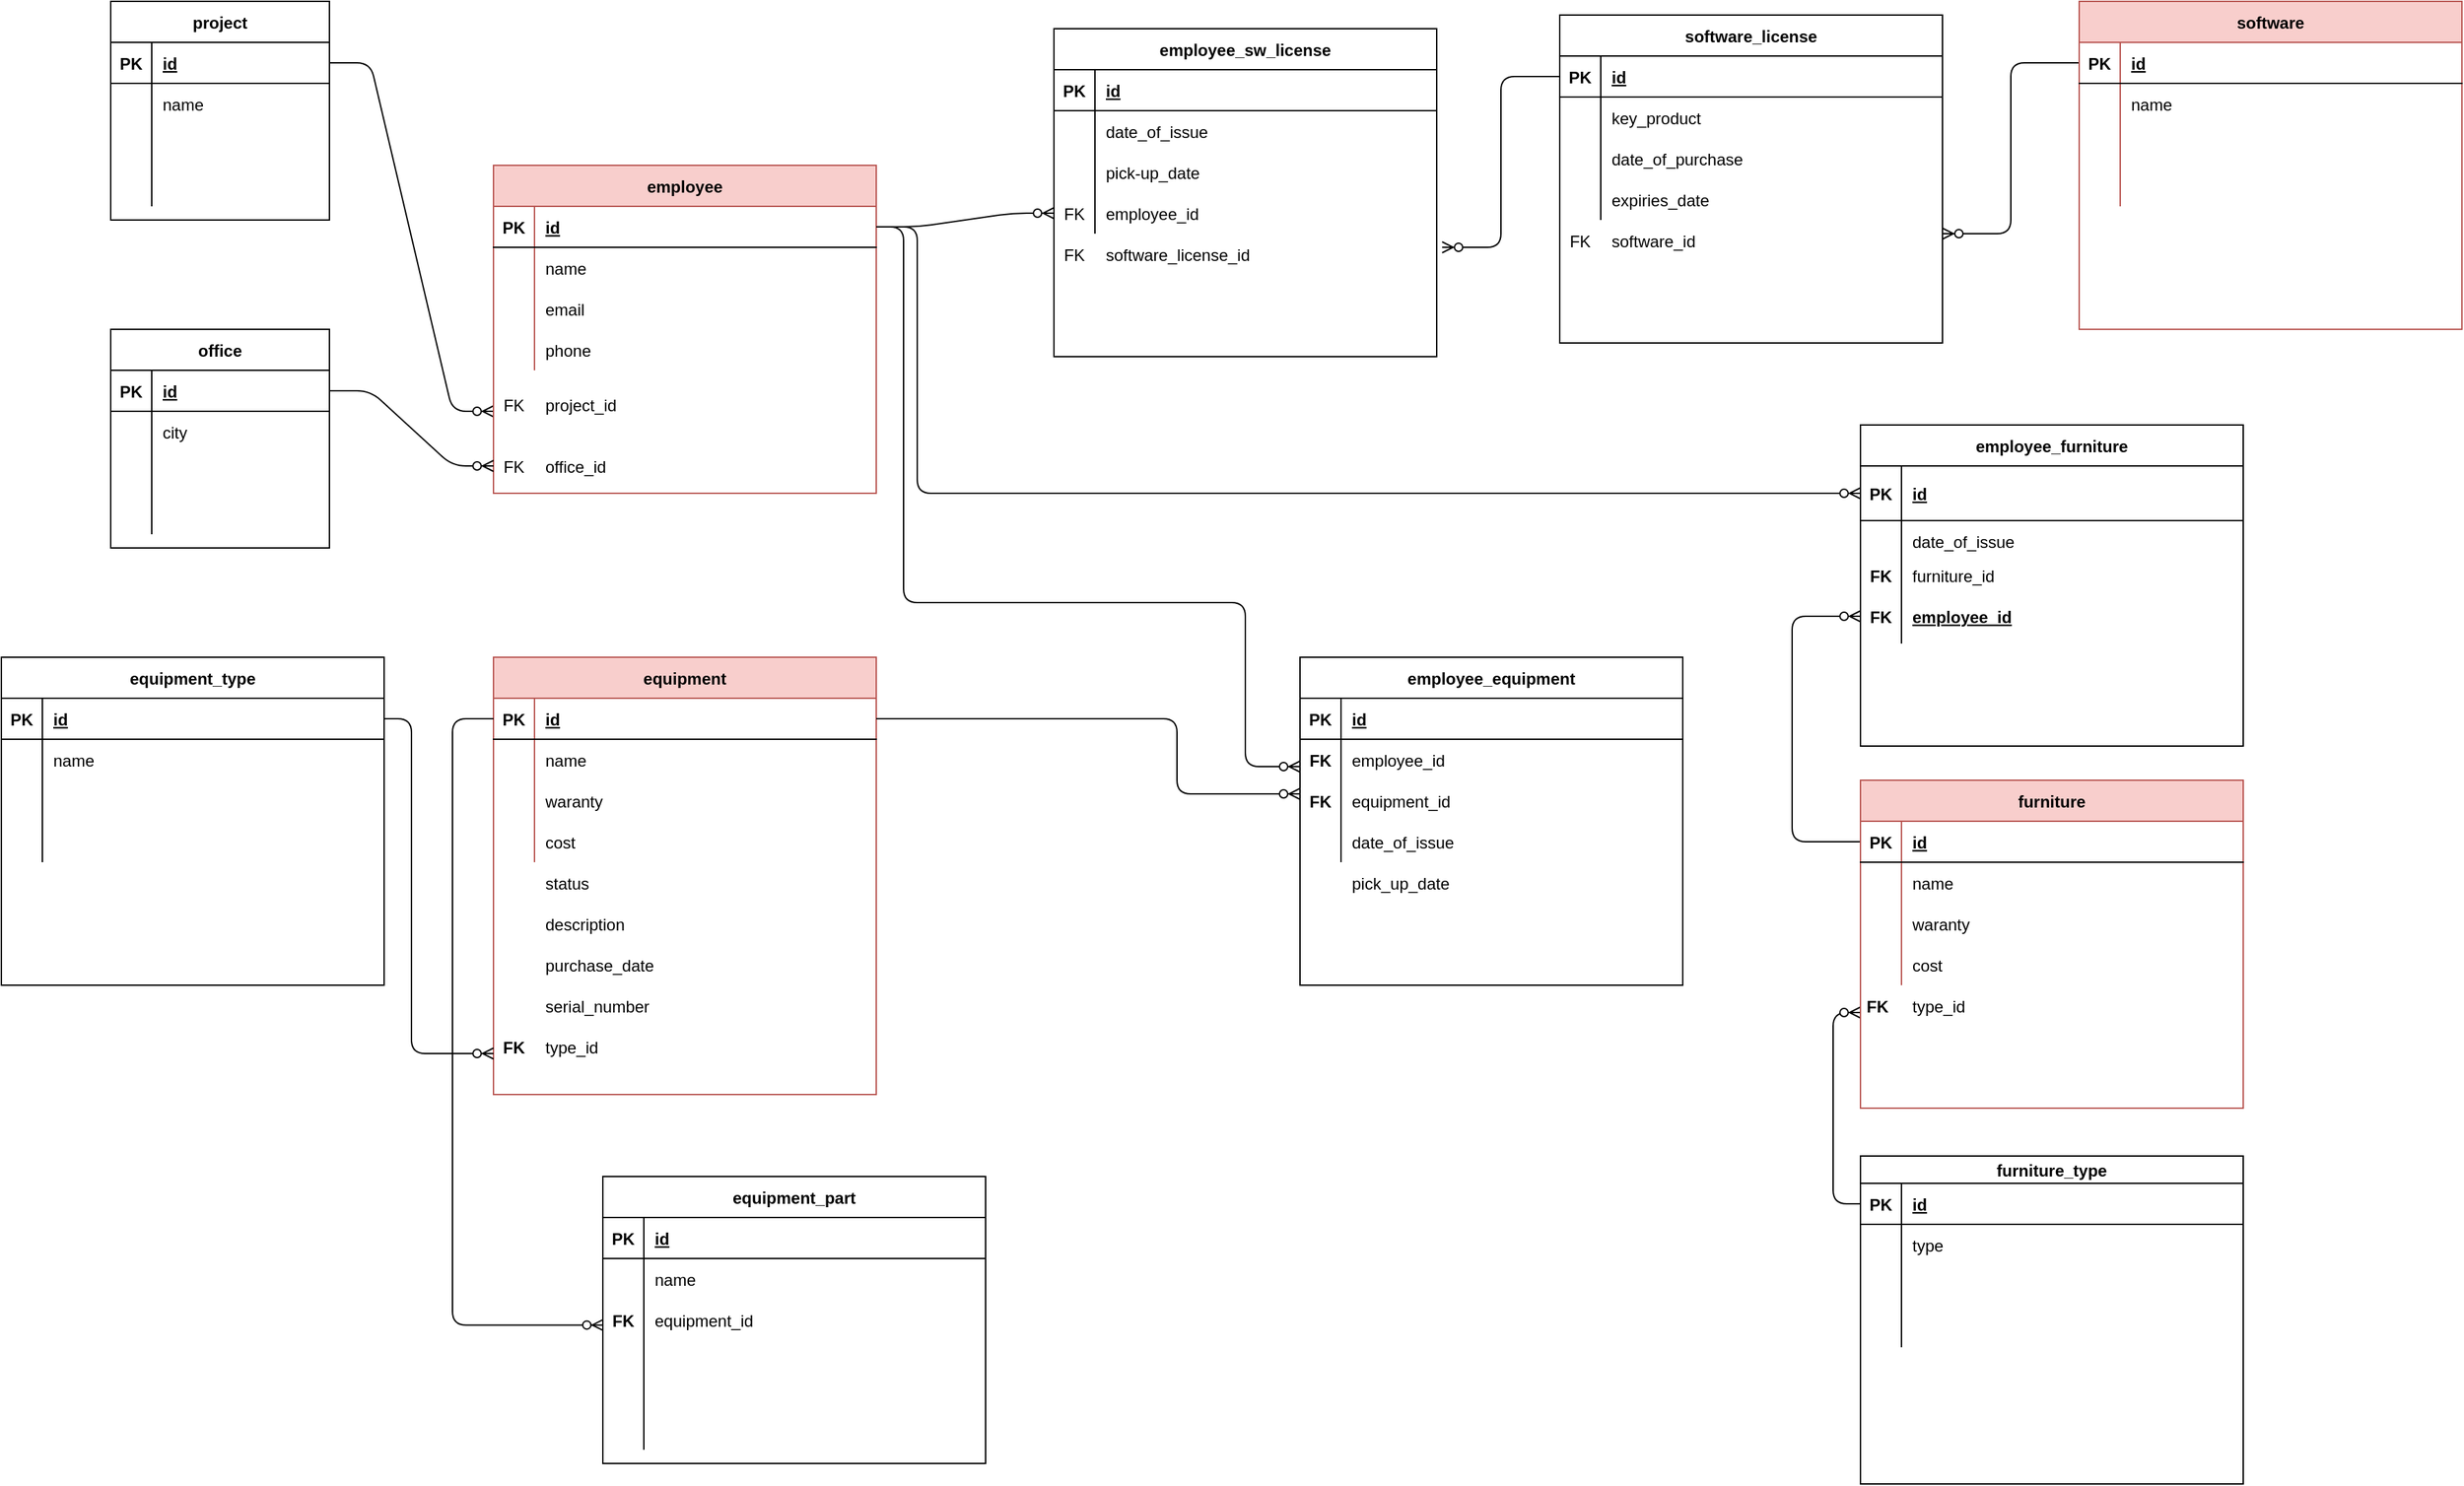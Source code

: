 <mxfile version="13.8.1" type="google"><diagram id="R2lEEEUBdFMjLlhIrx00" name="Page-1"><mxGraphModel dx="2691" dy="1754" grid="1" gridSize="10" guides="1" tooltips="1" connect="1" arrows="1" fold="1" page="1" pageScale="1" pageWidth="850" pageHeight="1100" math="0" shadow="0" extFonts="Permanent Marker^https://fonts.googleapis.com/css?family=Permanent+Marker"><root><mxCell id="0"/><mxCell id="1" parent="0"/><mxCell id="nBJgBewZW0275tHzTlcA-1" value="equipment" style="shape=table;startSize=30;container=1;collapsible=1;childLayout=tableLayout;fixedRows=1;rowLines=0;fontStyle=1;align=center;resizeLast=1;fillColor=#f8cecc;strokeColor=#b85450;" parent="1" vertex="1"><mxGeometry x="640" y="480" width="280" height="320" as="geometry"/></mxCell><mxCell id="nBJgBewZW0275tHzTlcA-2" value="" style="shape=partialRectangle;collapsible=0;dropTarget=0;pointerEvents=0;fillColor=none;top=0;left=0;bottom=1;right=0;points=[[0,0.5],[1,0.5]];portConstraint=eastwest;" parent="nBJgBewZW0275tHzTlcA-1" vertex="1"><mxGeometry y="30" width="280" height="30" as="geometry"/></mxCell><mxCell id="nBJgBewZW0275tHzTlcA-3" value="PK" style="shape=partialRectangle;connectable=0;fillColor=none;top=0;left=0;bottom=0;right=0;fontStyle=1;overflow=hidden;" parent="nBJgBewZW0275tHzTlcA-2" vertex="1"><mxGeometry width="30" height="30" as="geometry"/></mxCell><mxCell id="nBJgBewZW0275tHzTlcA-4" value="id" style="shape=partialRectangle;connectable=0;fillColor=none;top=0;left=0;bottom=0;right=0;align=left;spacingLeft=6;fontStyle=5;overflow=hidden;" parent="nBJgBewZW0275tHzTlcA-2" vertex="1"><mxGeometry x="30" width="250" height="30" as="geometry"/></mxCell><mxCell id="nBJgBewZW0275tHzTlcA-5" value="" style="shape=partialRectangle;collapsible=0;dropTarget=0;pointerEvents=0;fillColor=none;top=0;left=0;bottom=0;right=0;points=[[0,0.5],[1,0.5]];portConstraint=eastwest;" parent="nBJgBewZW0275tHzTlcA-1" vertex="1"><mxGeometry y="60" width="280" height="30" as="geometry"/></mxCell><mxCell id="nBJgBewZW0275tHzTlcA-6" value="" style="shape=partialRectangle;connectable=0;fillColor=none;top=0;left=0;bottom=0;right=0;editable=1;overflow=hidden;" parent="nBJgBewZW0275tHzTlcA-5" vertex="1"><mxGeometry width="30" height="30" as="geometry"/></mxCell><mxCell id="nBJgBewZW0275tHzTlcA-7" value="name" style="shape=partialRectangle;connectable=0;fillColor=none;top=0;left=0;bottom=0;right=0;align=left;spacingLeft=6;overflow=hidden;" parent="nBJgBewZW0275tHzTlcA-5" vertex="1"><mxGeometry x="30" width="250" height="30" as="geometry"/></mxCell><mxCell id="nBJgBewZW0275tHzTlcA-8" value="" style="shape=partialRectangle;collapsible=0;dropTarget=0;pointerEvents=0;fillColor=none;top=0;left=0;bottom=0;right=0;points=[[0,0.5],[1,0.5]];portConstraint=eastwest;" parent="nBJgBewZW0275tHzTlcA-1" vertex="1"><mxGeometry y="90" width="280" height="30" as="geometry"/></mxCell><mxCell id="nBJgBewZW0275tHzTlcA-9" value="" style="shape=partialRectangle;connectable=0;fillColor=none;top=0;left=0;bottom=0;right=0;editable=1;overflow=hidden;" parent="nBJgBewZW0275tHzTlcA-8" vertex="1"><mxGeometry width="30" height="30" as="geometry"/></mxCell><mxCell id="nBJgBewZW0275tHzTlcA-10" value="waranty" style="shape=partialRectangle;connectable=0;fillColor=none;top=0;left=0;bottom=0;right=0;align=left;spacingLeft=6;overflow=hidden;" parent="nBJgBewZW0275tHzTlcA-8" vertex="1"><mxGeometry x="30" width="250" height="30" as="geometry"/></mxCell><mxCell id="nBJgBewZW0275tHzTlcA-11" value="" style="shape=partialRectangle;collapsible=0;dropTarget=0;pointerEvents=0;fillColor=none;top=0;left=0;bottom=0;right=0;points=[[0,0.5],[1,0.5]];portConstraint=eastwest;" parent="nBJgBewZW0275tHzTlcA-1" vertex="1"><mxGeometry y="120" width="280" height="30" as="geometry"/></mxCell><mxCell id="nBJgBewZW0275tHzTlcA-12" value="" style="shape=partialRectangle;connectable=0;fillColor=none;top=0;left=0;bottom=0;right=0;editable=1;overflow=hidden;" parent="nBJgBewZW0275tHzTlcA-11" vertex="1"><mxGeometry width="30" height="30" as="geometry"/></mxCell><mxCell id="nBJgBewZW0275tHzTlcA-13" value="cost" style="shape=partialRectangle;connectable=0;fillColor=none;top=0;left=0;bottom=0;right=0;align=left;spacingLeft=6;overflow=hidden;" parent="nBJgBewZW0275tHzTlcA-11" vertex="1"><mxGeometry x="30" width="250" height="30" as="geometry"/></mxCell><mxCell id="nBJgBewZW0275tHzTlcA-14" value="equipment_type" style="shape=table;startSize=30;container=1;collapsible=1;childLayout=tableLayout;fixedRows=1;rowLines=0;fontStyle=1;align=center;resizeLast=1;" parent="1" vertex="1"><mxGeometry x="280" y="480" width="280" height="240" as="geometry"/></mxCell><mxCell id="nBJgBewZW0275tHzTlcA-15" value="" style="shape=partialRectangle;collapsible=0;dropTarget=0;pointerEvents=0;fillColor=none;top=0;left=0;bottom=1;right=0;points=[[0,0.5],[1,0.5]];portConstraint=eastwest;" parent="nBJgBewZW0275tHzTlcA-14" vertex="1"><mxGeometry y="30" width="280" height="30" as="geometry"/></mxCell><mxCell id="nBJgBewZW0275tHzTlcA-16" value="PK" style="shape=partialRectangle;connectable=0;fillColor=none;top=0;left=0;bottom=0;right=0;fontStyle=1;overflow=hidden;" parent="nBJgBewZW0275tHzTlcA-15" vertex="1"><mxGeometry width="30" height="30" as="geometry"/></mxCell><mxCell id="nBJgBewZW0275tHzTlcA-17" value="id" style="shape=partialRectangle;connectable=0;fillColor=none;top=0;left=0;bottom=0;right=0;align=left;spacingLeft=6;fontStyle=5;overflow=hidden;" parent="nBJgBewZW0275tHzTlcA-15" vertex="1"><mxGeometry x="30" width="250" height="30" as="geometry"/></mxCell><mxCell id="nBJgBewZW0275tHzTlcA-18" value="" style="shape=partialRectangle;collapsible=0;dropTarget=0;pointerEvents=0;fillColor=none;top=0;left=0;bottom=0;right=0;points=[[0,0.5],[1,0.5]];portConstraint=eastwest;" parent="nBJgBewZW0275tHzTlcA-14" vertex="1"><mxGeometry y="60" width="280" height="30" as="geometry"/></mxCell><mxCell id="nBJgBewZW0275tHzTlcA-19" value="" style="shape=partialRectangle;connectable=0;fillColor=none;top=0;left=0;bottom=0;right=0;editable=1;overflow=hidden;" parent="nBJgBewZW0275tHzTlcA-18" vertex="1"><mxGeometry width="30" height="30" as="geometry"/></mxCell><mxCell id="nBJgBewZW0275tHzTlcA-20" value="name" style="shape=partialRectangle;connectable=0;fillColor=none;top=0;left=0;bottom=0;right=0;align=left;spacingLeft=6;overflow=hidden;" parent="nBJgBewZW0275tHzTlcA-18" vertex="1"><mxGeometry x="30" width="250" height="30" as="geometry"/></mxCell><mxCell id="nBJgBewZW0275tHzTlcA-21" value="" style="shape=partialRectangle;collapsible=0;dropTarget=0;pointerEvents=0;fillColor=none;top=0;left=0;bottom=0;right=0;points=[[0,0.5],[1,0.5]];portConstraint=eastwest;" parent="nBJgBewZW0275tHzTlcA-14" vertex="1"><mxGeometry y="90" width="280" height="30" as="geometry"/></mxCell><mxCell id="nBJgBewZW0275tHzTlcA-22" value="" style="shape=partialRectangle;connectable=0;fillColor=none;top=0;left=0;bottom=0;right=0;editable=1;overflow=hidden;" parent="nBJgBewZW0275tHzTlcA-21" vertex="1"><mxGeometry width="30" height="30" as="geometry"/></mxCell><mxCell id="nBJgBewZW0275tHzTlcA-23" value="" style="shape=partialRectangle;connectable=0;fillColor=none;top=0;left=0;bottom=0;right=0;align=left;spacingLeft=6;overflow=hidden;" parent="nBJgBewZW0275tHzTlcA-21" vertex="1"><mxGeometry x="30" width="250" height="30" as="geometry"/></mxCell><mxCell id="nBJgBewZW0275tHzTlcA-24" value="" style="shape=partialRectangle;collapsible=0;dropTarget=0;pointerEvents=0;fillColor=none;top=0;left=0;bottom=0;right=0;points=[[0,0.5],[1,0.5]];portConstraint=eastwest;" parent="nBJgBewZW0275tHzTlcA-14" vertex="1"><mxGeometry y="120" width="280" height="30" as="geometry"/></mxCell><mxCell id="nBJgBewZW0275tHzTlcA-25" value="" style="shape=partialRectangle;connectable=0;fillColor=none;top=0;left=0;bottom=0;right=0;editable=1;overflow=hidden;" parent="nBJgBewZW0275tHzTlcA-24" vertex="1"><mxGeometry width="30" height="30" as="geometry"/></mxCell><mxCell id="nBJgBewZW0275tHzTlcA-26" value="" style="shape=partialRectangle;connectable=0;fillColor=none;top=0;left=0;bottom=0;right=0;align=left;spacingLeft=6;overflow=hidden;" parent="nBJgBewZW0275tHzTlcA-24" vertex="1"><mxGeometry x="30" width="250" height="30" as="geometry"/></mxCell><mxCell id="CxFKnRr_oKJXXm8Kpv3k-27" value="software_license" style="shape=table;startSize=30;container=1;collapsible=1;childLayout=tableLayout;fixedRows=1;rowLines=0;fontStyle=1;align=center;resizeLast=1;" parent="1" vertex="1"><mxGeometry x="1420" y="10" width="280" height="240" as="geometry"/></mxCell><mxCell id="CxFKnRr_oKJXXm8Kpv3k-28" value="" style="shape=partialRectangle;collapsible=0;dropTarget=0;pointerEvents=0;fillColor=none;top=0;left=0;bottom=1;right=0;points=[[0,0.5],[1,0.5]];portConstraint=eastwest;" parent="CxFKnRr_oKJXXm8Kpv3k-27" vertex="1"><mxGeometry y="30" width="280" height="30" as="geometry"/></mxCell><mxCell id="CxFKnRr_oKJXXm8Kpv3k-29" value="PK" style="shape=partialRectangle;connectable=0;fillColor=none;top=0;left=0;bottom=0;right=0;fontStyle=1;overflow=hidden;" parent="CxFKnRr_oKJXXm8Kpv3k-28" vertex="1"><mxGeometry width="30" height="30" as="geometry"/></mxCell><mxCell id="CxFKnRr_oKJXXm8Kpv3k-30" value="id" style="shape=partialRectangle;connectable=0;fillColor=none;top=0;left=0;bottom=0;right=0;align=left;spacingLeft=6;fontStyle=5;overflow=hidden;" parent="CxFKnRr_oKJXXm8Kpv3k-28" vertex="1"><mxGeometry x="30" width="250" height="30" as="geometry"/></mxCell><mxCell id="CxFKnRr_oKJXXm8Kpv3k-31" value="" style="shape=partialRectangle;collapsible=0;dropTarget=0;pointerEvents=0;fillColor=none;top=0;left=0;bottom=0;right=0;points=[[0,0.5],[1,0.5]];portConstraint=eastwest;" parent="CxFKnRr_oKJXXm8Kpv3k-27" vertex="1"><mxGeometry y="60" width="280" height="30" as="geometry"/></mxCell><mxCell id="CxFKnRr_oKJXXm8Kpv3k-32" value="" style="shape=partialRectangle;connectable=0;fillColor=none;top=0;left=0;bottom=0;right=0;editable=1;overflow=hidden;" parent="CxFKnRr_oKJXXm8Kpv3k-31" vertex="1"><mxGeometry width="30" height="30" as="geometry"/></mxCell><mxCell id="CxFKnRr_oKJXXm8Kpv3k-33" value="key_product" style="shape=partialRectangle;connectable=0;fillColor=none;top=0;left=0;bottom=0;right=0;align=left;spacingLeft=6;overflow=hidden;" parent="CxFKnRr_oKJXXm8Kpv3k-31" vertex="1"><mxGeometry x="30" width="250" height="30" as="geometry"/></mxCell><mxCell id="CxFKnRr_oKJXXm8Kpv3k-34" value="" style="shape=partialRectangle;collapsible=0;dropTarget=0;pointerEvents=0;fillColor=none;top=0;left=0;bottom=0;right=0;points=[[0,0.5],[1,0.5]];portConstraint=eastwest;" parent="CxFKnRr_oKJXXm8Kpv3k-27" vertex="1"><mxGeometry y="90" width="280" height="30" as="geometry"/></mxCell><mxCell id="CxFKnRr_oKJXXm8Kpv3k-35" value="" style="shape=partialRectangle;connectable=0;fillColor=none;top=0;left=0;bottom=0;right=0;editable=1;overflow=hidden;" parent="CxFKnRr_oKJXXm8Kpv3k-34" vertex="1"><mxGeometry width="30" height="30" as="geometry"/></mxCell><mxCell id="CxFKnRr_oKJXXm8Kpv3k-36" value="date_of_purchase" style="shape=partialRectangle;connectable=0;fillColor=none;top=0;left=0;bottom=0;right=0;align=left;spacingLeft=6;overflow=hidden;" parent="CxFKnRr_oKJXXm8Kpv3k-34" vertex="1"><mxGeometry x="30" width="250" height="30" as="geometry"/></mxCell><mxCell id="CxFKnRr_oKJXXm8Kpv3k-37" value="" style="shape=partialRectangle;collapsible=0;dropTarget=0;pointerEvents=0;fillColor=none;top=0;left=0;bottom=0;right=0;points=[[0,0.5],[1,0.5]];portConstraint=eastwest;" parent="CxFKnRr_oKJXXm8Kpv3k-27" vertex="1"><mxGeometry y="120" width="280" height="30" as="geometry"/></mxCell><mxCell id="CxFKnRr_oKJXXm8Kpv3k-38" value="" style="shape=partialRectangle;connectable=0;fillColor=none;top=0;left=0;bottom=0;right=0;editable=1;overflow=hidden;" parent="CxFKnRr_oKJXXm8Kpv3k-37" vertex="1"><mxGeometry width="30" height="30" as="geometry"/></mxCell><mxCell id="CxFKnRr_oKJXXm8Kpv3k-39" value="expiries_date" style="shape=partialRectangle;connectable=0;fillColor=none;top=0;left=0;bottom=0;right=0;align=left;spacingLeft=6;overflow=hidden;" parent="CxFKnRr_oKJXXm8Kpv3k-37" vertex="1"><mxGeometry x="30" width="250" height="30" as="geometry"/></mxCell><mxCell id="KUre-orxV9MoniB6rugT-1" value="project" style="shape=table;startSize=30;container=1;collapsible=1;childLayout=tableLayout;fixedRows=1;rowLines=0;fontStyle=1;align=center;resizeLast=1;" parent="1" vertex="1"><mxGeometry x="360" width="160" height="160" as="geometry"/></mxCell><mxCell id="KUre-orxV9MoniB6rugT-2" value="" style="shape=partialRectangle;collapsible=0;dropTarget=0;pointerEvents=0;fillColor=none;top=0;left=0;bottom=1;right=0;points=[[0,0.5],[1,0.5]];portConstraint=eastwest;" parent="KUre-orxV9MoniB6rugT-1" vertex="1"><mxGeometry y="30" width="160" height="30" as="geometry"/></mxCell><mxCell id="KUre-orxV9MoniB6rugT-3" value="PK" style="shape=partialRectangle;connectable=0;fillColor=none;top=0;left=0;bottom=0;right=0;fontStyle=1;overflow=hidden;" parent="KUre-orxV9MoniB6rugT-2" vertex="1"><mxGeometry width="30" height="30" as="geometry"/></mxCell><mxCell id="KUre-orxV9MoniB6rugT-4" value="id" style="shape=partialRectangle;connectable=0;fillColor=none;top=0;left=0;bottom=0;right=0;align=left;spacingLeft=6;fontStyle=5;overflow=hidden;" parent="KUre-orxV9MoniB6rugT-2" vertex="1"><mxGeometry x="30" width="130" height="30" as="geometry"/></mxCell><mxCell id="KUre-orxV9MoniB6rugT-8" value="" style="shape=partialRectangle;collapsible=0;dropTarget=0;pointerEvents=0;fillColor=none;top=0;left=0;bottom=0;right=0;points=[[0,0.5],[1,0.5]];portConstraint=eastwest;" parent="KUre-orxV9MoniB6rugT-1" vertex="1"><mxGeometry y="60" width="160" height="30" as="geometry"/></mxCell><mxCell id="KUre-orxV9MoniB6rugT-9" value="" style="shape=partialRectangle;connectable=0;fillColor=none;top=0;left=0;bottom=0;right=0;editable=1;overflow=hidden;" parent="KUre-orxV9MoniB6rugT-8" vertex="1"><mxGeometry width="30" height="30" as="geometry"/></mxCell><mxCell id="KUre-orxV9MoniB6rugT-10" value="name" style="shape=partialRectangle;connectable=0;fillColor=none;top=0;left=0;bottom=0;right=0;align=left;spacingLeft=6;overflow=hidden;" parent="KUre-orxV9MoniB6rugT-8" vertex="1"><mxGeometry x="30" width="130" height="30" as="geometry"/></mxCell><mxCell id="KUre-orxV9MoniB6rugT-11" value="" style="shape=partialRectangle;collapsible=0;dropTarget=0;pointerEvents=0;fillColor=none;top=0;left=0;bottom=0;right=0;points=[[0,0.5],[1,0.5]];portConstraint=eastwest;" parent="KUre-orxV9MoniB6rugT-1" vertex="1"><mxGeometry y="90" width="160" height="30" as="geometry"/></mxCell><mxCell id="KUre-orxV9MoniB6rugT-12" value="" style="shape=partialRectangle;connectable=0;fillColor=none;top=0;left=0;bottom=0;right=0;editable=1;overflow=hidden;" parent="KUre-orxV9MoniB6rugT-11" vertex="1"><mxGeometry width="30" height="30" as="geometry"/></mxCell><mxCell id="KUre-orxV9MoniB6rugT-13" value="" style="shape=partialRectangle;connectable=0;fillColor=none;top=0;left=0;bottom=0;right=0;align=left;spacingLeft=6;overflow=hidden;" parent="KUre-orxV9MoniB6rugT-11" vertex="1"><mxGeometry x="30" width="130" height="30" as="geometry"/></mxCell><mxCell id="KUre-orxV9MoniB6rugT-5" value="" style="shape=partialRectangle;collapsible=0;dropTarget=0;pointerEvents=0;fillColor=none;top=0;left=0;bottom=0;right=0;points=[[0,0.5],[1,0.5]];portConstraint=eastwest;" parent="KUre-orxV9MoniB6rugT-1" vertex="1"><mxGeometry y="120" width="160" height="30" as="geometry"/></mxCell><mxCell id="KUre-orxV9MoniB6rugT-6" value="" style="shape=partialRectangle;connectable=0;fillColor=none;top=0;left=0;bottom=0;right=0;editable=1;overflow=hidden;" parent="KUre-orxV9MoniB6rugT-5" vertex="1"><mxGeometry width="30" height="30" as="geometry"/></mxCell><mxCell id="KUre-orxV9MoniB6rugT-7" value="" style="shape=partialRectangle;connectable=0;fillColor=none;top=0;left=0;bottom=0;right=0;align=left;spacingLeft=6;overflow=hidden;" parent="KUre-orxV9MoniB6rugT-5" vertex="1"><mxGeometry x="30" width="130" height="30" as="geometry"/></mxCell><mxCell id="CxFKnRr_oKJXXm8Kpv3k-14" value="employee_sw_license" style="shape=table;startSize=30;container=1;collapsible=1;childLayout=tableLayout;fixedRows=1;rowLines=0;fontStyle=1;align=center;resizeLast=1;" parent="1" vertex="1"><mxGeometry x="1050" y="20" width="280" height="240" as="geometry"/></mxCell><mxCell id="CxFKnRr_oKJXXm8Kpv3k-15" value="" style="shape=partialRectangle;collapsible=0;dropTarget=0;pointerEvents=0;fillColor=none;top=0;left=0;bottom=1;right=0;points=[[0,0.5],[1,0.5]];portConstraint=eastwest;" parent="CxFKnRr_oKJXXm8Kpv3k-14" vertex="1"><mxGeometry y="30" width="280" height="30" as="geometry"/></mxCell><mxCell id="CxFKnRr_oKJXXm8Kpv3k-16" value="PK" style="shape=partialRectangle;connectable=0;fillColor=none;top=0;left=0;bottom=0;right=0;fontStyle=1;overflow=hidden;" parent="CxFKnRr_oKJXXm8Kpv3k-15" vertex="1"><mxGeometry width="30" height="30" as="geometry"/></mxCell><mxCell id="CxFKnRr_oKJXXm8Kpv3k-17" value="id" style="shape=partialRectangle;connectable=0;fillColor=none;top=0;left=0;bottom=0;right=0;align=left;spacingLeft=6;fontStyle=5;overflow=hidden;" parent="CxFKnRr_oKJXXm8Kpv3k-15" vertex="1"><mxGeometry x="30" width="250" height="30" as="geometry"/></mxCell><mxCell id="CxFKnRr_oKJXXm8Kpv3k-18" value="" style="shape=partialRectangle;collapsible=0;dropTarget=0;pointerEvents=0;fillColor=none;top=0;left=0;bottom=0;right=0;points=[[0,0.5],[1,0.5]];portConstraint=eastwest;" parent="CxFKnRr_oKJXXm8Kpv3k-14" vertex="1"><mxGeometry y="60" width="280" height="30" as="geometry"/></mxCell><mxCell id="CxFKnRr_oKJXXm8Kpv3k-19" value="" style="shape=partialRectangle;connectable=0;fillColor=none;top=0;left=0;bottom=0;right=0;editable=1;overflow=hidden;" parent="CxFKnRr_oKJXXm8Kpv3k-18" vertex="1"><mxGeometry width="30" height="30" as="geometry"/></mxCell><mxCell id="CxFKnRr_oKJXXm8Kpv3k-20" value="date_of_issue" style="shape=partialRectangle;connectable=0;fillColor=none;top=0;left=0;bottom=0;right=0;align=left;spacingLeft=6;overflow=hidden;" parent="CxFKnRr_oKJXXm8Kpv3k-18" vertex="1"><mxGeometry x="30" width="250" height="30" as="geometry"/></mxCell><mxCell id="CxFKnRr_oKJXXm8Kpv3k-21" value="" style="shape=partialRectangle;collapsible=0;dropTarget=0;pointerEvents=0;fillColor=none;top=0;left=0;bottom=0;right=0;points=[[0,0.5],[1,0.5]];portConstraint=eastwest;" parent="CxFKnRr_oKJXXm8Kpv3k-14" vertex="1"><mxGeometry y="90" width="280" height="30" as="geometry"/></mxCell><mxCell id="CxFKnRr_oKJXXm8Kpv3k-22" value="" style="shape=partialRectangle;connectable=0;fillColor=none;top=0;left=0;bottom=0;right=0;editable=1;overflow=hidden;" parent="CxFKnRr_oKJXXm8Kpv3k-21" vertex="1"><mxGeometry width="30" height="30" as="geometry"/></mxCell><mxCell id="CxFKnRr_oKJXXm8Kpv3k-23" value="" style="shape=partialRectangle;connectable=0;fillColor=none;top=0;left=0;bottom=0;right=0;align=left;spacingLeft=6;overflow=hidden;" parent="CxFKnRr_oKJXXm8Kpv3k-21" vertex="1"><mxGeometry x="30" width="250" height="30" as="geometry"/></mxCell><mxCell id="CxFKnRr_oKJXXm8Kpv3k-24" value="" style="shape=partialRectangle;collapsible=0;dropTarget=0;pointerEvents=0;fillColor=none;top=0;left=0;bottom=0;right=0;points=[[0,0.5],[1,0.5]];portConstraint=eastwest;" parent="CxFKnRr_oKJXXm8Kpv3k-14" vertex="1"><mxGeometry y="120" width="280" height="30" as="geometry"/></mxCell><mxCell id="CxFKnRr_oKJXXm8Kpv3k-25" value="FK" style="shape=partialRectangle;connectable=0;fillColor=none;top=0;left=0;bottom=0;right=0;editable=1;overflow=hidden;" parent="CxFKnRr_oKJXXm8Kpv3k-24" vertex="1"><mxGeometry width="30" height="30" as="geometry"/></mxCell><mxCell id="CxFKnRr_oKJXXm8Kpv3k-26" value="employee_id" style="shape=partialRectangle;connectable=0;fillColor=none;top=0;left=0;bottom=0;right=0;align=left;spacingLeft=6;overflow=hidden;" parent="CxFKnRr_oKJXXm8Kpv3k-24" vertex="1"><mxGeometry x="30" width="250" height="30" as="geometry"/></mxCell><mxCell id="CxFKnRr_oKJXXm8Kpv3k-53" value="employee_equipment" style="shape=table;startSize=30;container=1;collapsible=1;childLayout=tableLayout;fixedRows=1;rowLines=0;fontStyle=1;align=center;resizeLast=1;" parent="1" vertex="1"><mxGeometry x="1230" y="480" width="280" height="240" as="geometry"/></mxCell><mxCell id="CxFKnRr_oKJXXm8Kpv3k-54" value="" style="shape=partialRectangle;collapsible=0;dropTarget=0;pointerEvents=0;fillColor=none;top=0;left=0;bottom=1;right=0;points=[[0,0.5],[1,0.5]];portConstraint=eastwest;" parent="CxFKnRr_oKJXXm8Kpv3k-53" vertex="1"><mxGeometry y="30" width="280" height="30" as="geometry"/></mxCell><mxCell id="CxFKnRr_oKJXXm8Kpv3k-55" value="PK" style="shape=partialRectangle;connectable=0;fillColor=none;top=0;left=0;bottom=0;right=0;fontStyle=1;overflow=hidden;" parent="CxFKnRr_oKJXXm8Kpv3k-54" vertex="1"><mxGeometry width="30" height="30" as="geometry"/></mxCell><mxCell id="CxFKnRr_oKJXXm8Kpv3k-56" value="id" style="shape=partialRectangle;connectable=0;fillColor=none;top=0;left=0;bottom=0;right=0;align=left;spacingLeft=6;fontStyle=5;overflow=hidden;" parent="CxFKnRr_oKJXXm8Kpv3k-54" vertex="1"><mxGeometry x="30" width="250" height="30" as="geometry"/></mxCell><mxCell id="CxFKnRr_oKJXXm8Kpv3k-57" value="" style="shape=partialRectangle;collapsible=0;dropTarget=0;pointerEvents=0;fillColor=none;top=0;left=0;bottom=0;right=0;points=[[0,0.5],[1,0.5]];portConstraint=eastwest;" parent="CxFKnRr_oKJXXm8Kpv3k-53" vertex="1"><mxGeometry y="60" width="280" height="30" as="geometry"/></mxCell><mxCell id="CxFKnRr_oKJXXm8Kpv3k-58" value="" style="shape=partialRectangle;connectable=0;fillColor=none;top=0;left=0;bottom=0;right=0;editable=1;overflow=hidden;" parent="CxFKnRr_oKJXXm8Kpv3k-57" vertex="1"><mxGeometry width="30" height="30" as="geometry"/></mxCell><mxCell id="CxFKnRr_oKJXXm8Kpv3k-59" value="employee_id" style="shape=partialRectangle;connectable=0;fillColor=none;top=0;left=0;bottom=0;right=0;align=left;spacingLeft=6;overflow=hidden;" parent="CxFKnRr_oKJXXm8Kpv3k-57" vertex="1"><mxGeometry x="30" width="250" height="30" as="geometry"/></mxCell><mxCell id="CxFKnRr_oKJXXm8Kpv3k-63" value="" style="shape=partialRectangle;collapsible=0;dropTarget=0;pointerEvents=0;fillColor=none;top=0;left=0;bottom=0;right=0;points=[[0,0.5],[1,0.5]];portConstraint=eastwest;" parent="CxFKnRr_oKJXXm8Kpv3k-53" vertex="1"><mxGeometry y="90" width="280" height="30" as="geometry"/></mxCell><mxCell id="CxFKnRr_oKJXXm8Kpv3k-64" value="" style="shape=partialRectangle;connectable=0;fillColor=none;top=0;left=0;bottom=0;right=0;editable=1;overflow=hidden;" parent="CxFKnRr_oKJXXm8Kpv3k-63" vertex="1"><mxGeometry width="30" height="30" as="geometry"/></mxCell><mxCell id="CxFKnRr_oKJXXm8Kpv3k-65" value="equipment_id" style="shape=partialRectangle;connectable=0;fillColor=none;top=0;left=0;bottom=0;right=0;align=left;spacingLeft=6;overflow=hidden;" parent="CxFKnRr_oKJXXm8Kpv3k-63" vertex="1"><mxGeometry x="30" width="250" height="30" as="geometry"/></mxCell><mxCell id="CxFKnRr_oKJXXm8Kpv3k-60" value="" style="shape=partialRectangle;collapsible=0;dropTarget=0;pointerEvents=0;fillColor=none;top=0;left=0;bottom=0;right=0;points=[[0,0.5],[1,0.5]];portConstraint=eastwest;" parent="CxFKnRr_oKJXXm8Kpv3k-53" vertex="1"><mxGeometry y="120" width="280" height="30" as="geometry"/></mxCell><mxCell id="CxFKnRr_oKJXXm8Kpv3k-61" value="" style="shape=partialRectangle;connectable=0;fillColor=none;top=0;left=0;bottom=0;right=0;editable=1;overflow=hidden;" parent="CxFKnRr_oKJXXm8Kpv3k-60" vertex="1"><mxGeometry width="30" height="30" as="geometry"/></mxCell><mxCell id="CxFKnRr_oKJXXm8Kpv3k-62" value="date_of_issue" style="shape=partialRectangle;connectable=0;fillColor=none;top=0;left=0;bottom=0;right=0;align=left;spacingLeft=6;overflow=hidden;" parent="CxFKnRr_oKJXXm8Kpv3k-60" vertex="1"><mxGeometry x="30" width="250" height="30" as="geometry"/></mxCell><mxCell id="KUre-orxV9MoniB6rugT-27" value="" style="edgeStyle=entityRelationEdgeStyle;fontSize=12;html=1;endArrow=ERzeroToMany;endFill=1;exitX=1;exitY=0.5;exitDx=0;exitDy=0;" parent="1" source="KUre-orxV9MoniB6rugT-2" edge="1"><mxGeometry width="100" height="100" relative="1" as="geometry"><mxPoint x="550" y="260" as="sourcePoint"/><mxPoint x="640" y="300" as="targetPoint"/></mxGeometry></mxCell><mxCell id="CxFKnRr_oKJXXm8Kpv3k-1" value="employee" style="shape=table;startSize=30;container=1;collapsible=1;childLayout=tableLayout;fixedRows=1;rowLines=0;fontStyle=1;align=center;resizeLast=1;fillColor=#f8cecc;strokeColor=#b85450;" parent="1" vertex="1"><mxGeometry x="640" y="120" width="280" height="240" as="geometry"/></mxCell><mxCell id="CxFKnRr_oKJXXm8Kpv3k-2" value="" style="shape=partialRectangle;collapsible=0;dropTarget=0;pointerEvents=0;fillColor=none;top=0;left=0;bottom=1;right=0;points=[[0,0.5],[1,0.5]];portConstraint=eastwest;" parent="CxFKnRr_oKJXXm8Kpv3k-1" vertex="1"><mxGeometry y="30" width="280" height="30" as="geometry"/></mxCell><mxCell id="CxFKnRr_oKJXXm8Kpv3k-3" value="PK" style="shape=partialRectangle;connectable=0;fillColor=none;top=0;left=0;bottom=0;right=0;fontStyle=1;overflow=hidden;" parent="CxFKnRr_oKJXXm8Kpv3k-2" vertex="1"><mxGeometry width="30" height="30" as="geometry"/></mxCell><mxCell id="CxFKnRr_oKJXXm8Kpv3k-4" value="id" style="shape=partialRectangle;connectable=0;fillColor=none;top=0;left=0;bottom=0;right=0;align=left;spacingLeft=6;fontStyle=5;overflow=hidden;" parent="CxFKnRr_oKJXXm8Kpv3k-2" vertex="1"><mxGeometry x="30" width="250" height="30" as="geometry"/></mxCell><mxCell id="CxFKnRr_oKJXXm8Kpv3k-5" value="" style="shape=partialRectangle;collapsible=0;dropTarget=0;pointerEvents=0;fillColor=none;top=0;left=0;bottom=0;right=0;points=[[0,0.5],[1,0.5]];portConstraint=eastwest;" parent="CxFKnRr_oKJXXm8Kpv3k-1" vertex="1"><mxGeometry y="60" width="280" height="30" as="geometry"/></mxCell><mxCell id="CxFKnRr_oKJXXm8Kpv3k-6" value="" style="shape=partialRectangle;connectable=0;fillColor=none;top=0;left=0;bottom=0;right=0;editable=1;overflow=hidden;" parent="CxFKnRr_oKJXXm8Kpv3k-5" vertex="1"><mxGeometry width="30" height="30" as="geometry"/></mxCell><mxCell id="CxFKnRr_oKJXXm8Kpv3k-7" value="name" style="shape=partialRectangle;connectable=0;fillColor=none;top=0;left=0;bottom=0;right=0;align=left;spacingLeft=6;overflow=hidden;" parent="CxFKnRr_oKJXXm8Kpv3k-5" vertex="1"><mxGeometry x="30" width="250" height="30" as="geometry"/></mxCell><mxCell id="CxFKnRr_oKJXXm8Kpv3k-8" value="" style="shape=partialRectangle;collapsible=0;dropTarget=0;pointerEvents=0;fillColor=none;top=0;left=0;bottom=0;right=0;points=[[0,0.5],[1,0.5]];portConstraint=eastwest;" parent="CxFKnRr_oKJXXm8Kpv3k-1" vertex="1"><mxGeometry y="90" width="280" height="30" as="geometry"/></mxCell><mxCell id="CxFKnRr_oKJXXm8Kpv3k-9" value="" style="shape=partialRectangle;connectable=0;fillColor=none;top=0;left=0;bottom=0;right=0;editable=1;overflow=hidden;" parent="CxFKnRr_oKJXXm8Kpv3k-8" vertex="1"><mxGeometry width="30" height="30" as="geometry"/></mxCell><mxCell id="CxFKnRr_oKJXXm8Kpv3k-10" value="email" style="shape=partialRectangle;connectable=0;fillColor=none;top=0;left=0;bottom=0;right=0;align=left;spacingLeft=6;overflow=hidden;" parent="CxFKnRr_oKJXXm8Kpv3k-8" vertex="1"><mxGeometry x="30" width="250" height="30" as="geometry"/></mxCell><mxCell id="CxFKnRr_oKJXXm8Kpv3k-11" value="" style="shape=partialRectangle;collapsible=0;dropTarget=0;pointerEvents=0;fillColor=none;top=0;left=0;bottom=0;right=0;points=[[0,0.5],[1,0.5]];portConstraint=eastwest;" parent="CxFKnRr_oKJXXm8Kpv3k-1" vertex="1"><mxGeometry y="120" width="280" height="30" as="geometry"/></mxCell><mxCell id="CxFKnRr_oKJXXm8Kpv3k-12" value="" style="shape=partialRectangle;connectable=0;fillColor=none;top=0;left=0;bottom=0;right=0;editable=1;overflow=hidden;" parent="CxFKnRr_oKJXXm8Kpv3k-11" vertex="1"><mxGeometry width="30" height="30" as="geometry"/></mxCell><mxCell id="CxFKnRr_oKJXXm8Kpv3k-13" value="phone" style="shape=partialRectangle;connectable=0;fillColor=none;top=0;left=0;bottom=0;right=0;align=left;spacingLeft=6;overflow=hidden;" parent="CxFKnRr_oKJXXm8Kpv3k-11" vertex="1"><mxGeometry x="30" width="250" height="30" as="geometry"/></mxCell><mxCell id="KUre-orxV9MoniB6rugT-28" value="" style="edgeStyle=entityRelationEdgeStyle;fontSize=12;html=1;endArrow=ERzeroToMany;endFill=1;exitX=1;exitY=0.5;exitDx=0;exitDy=0;" parent="1" source="KUre-orxV9MoniB6rugT-15" edge="1"><mxGeometry width="100" height="100" relative="1" as="geometry"><mxPoint x="570" y="190" as="sourcePoint"/><mxPoint x="640" y="340" as="targetPoint"/></mxGeometry></mxCell><mxCell id="KUre-orxV9MoniB6rugT-29" value="" style="edgeStyle=elbowEdgeStyle;fontSize=12;html=1;endArrow=ERzeroToMany;endFill=1;exitX=0;exitY=0.5;exitDx=0;exitDy=0;" parent="1" source="CxFKnRr_oKJXXm8Kpv3k-41" edge="1"><mxGeometry width="100" height="100" relative="1" as="geometry"><mxPoint x="1740" y="150" as="sourcePoint"/><mxPoint x="1700" y="170" as="targetPoint"/></mxGeometry></mxCell><mxCell id="KUre-orxV9MoniB6rugT-30" value="" style="edgeStyle=elbowEdgeStyle;fontSize=12;html=1;endArrow=ERzeroToMany;endFill=1;exitX=0;exitY=0.5;exitDx=0;exitDy=0;" parent="1" source="CxFKnRr_oKJXXm8Kpv3k-28" edge="1"><mxGeometry width="100" height="100" relative="1" as="geometry"><mxPoint x="1310" y="150" as="sourcePoint"/><mxPoint x="1334" y="180" as="targetPoint"/></mxGeometry></mxCell><mxCell id="KUre-orxV9MoniB6rugT-32" value="" style="edgeStyle=entityRelationEdgeStyle;fontSize=12;html=1;endArrow=ERzeroToMany;endFill=1;exitX=1;exitY=0.5;exitDx=0;exitDy=0;entryX=0;entryY=0.5;entryDx=0;entryDy=0;" parent="1" source="CxFKnRr_oKJXXm8Kpv3k-2" target="CxFKnRr_oKJXXm8Kpv3k-24" edge="1"><mxGeometry width="100" height="100" relative="1" as="geometry"><mxPoint x="1030" y="150" as="sourcePoint"/><mxPoint x="1130" y="50" as="targetPoint"/></mxGeometry></mxCell><mxCell id="KUre-orxV9MoniB6rugT-33" value="" style="fontSize=12;html=1;endArrow=ERzeroToMany;endFill=1;entryX=0.001;entryY=0.17;entryDx=0;entryDy=0;exitX=0;exitY=0.5;exitDx=0;exitDy=0;edgeStyle=elbowEdgeStyle;entryPerimeter=0;" parent="1" source="nBJgBewZW0275tHzTlcA-2" target="nBJgBewZW0275tHzTlcA-50" edge="1"><mxGeometry width="100" height="100" relative="1" as="geometry"><mxPoint x="10" y="920" as="sourcePoint"/><mxPoint x="270" y="690" as="targetPoint"/><Array as="points"><mxPoint x="610" y="650"/><mxPoint x="600" y="690"/><mxPoint x="620" y="720"/></Array></mxGeometry></mxCell><mxCell id="KUre-orxV9MoniB6rugT-37" value="" style="edgeStyle=elbowEdgeStyle;fontSize=12;html=1;endArrow=ERzeroToMany;endFill=1;exitX=1;exitY=0.5;exitDx=0;exitDy=0;" parent="1" source="nBJgBewZW0275tHzTlcA-2" edge="1"><mxGeometry width="100" height="100" relative="1" as="geometry"><mxPoint x="1010" y="790" as="sourcePoint"/><mxPoint x="1230" y="580" as="targetPoint"/><Array as="points"><mxPoint x="1140" y="550"/><mxPoint x="1210" y="560"/></Array></mxGeometry></mxCell><mxCell id="KUre-orxV9MoniB6rugT-38" value="" style="edgeStyle=orthogonalEdgeStyle;fontSize=12;html=1;endArrow=ERzeroToMany;endFill=1;exitX=1;exitY=0.5;exitDx=0;exitDy=0;entryX=0;entryY=0.5;entryDx=0;entryDy=0;" parent="1" source="CxFKnRr_oKJXXm8Kpv3k-2" edge="1" target="nBJgBewZW0275tHzTlcA-28"><mxGeometry width="100" height="100" relative="1" as="geometry"><mxPoint x="1600" y="470" as="sourcePoint"/><mxPoint x="1590" y="510" as="targetPoint"/><Array as="points"><mxPoint x="950" y="165"/><mxPoint x="950" y="360"/></Array></mxGeometry></mxCell><mxCell id="KUre-orxV9MoniB6rugT-41" value="" style="edgeStyle=elbowEdgeStyle;fontSize=12;html=1;endArrow=ERzeroToMany;endFill=1;exitX=0;exitY=0.5;exitDx=0;exitDy=0;" parent="1" source="CxFKnRr_oKJXXm8Kpv3k-67" edge="1"><mxGeometry width="100" height="100" relative="1" as="geometry"><mxPoint x="2010" y="460" as="sourcePoint"/><mxPoint x="1640" y="450" as="targetPoint"/><Array as="points"><mxPoint x="1590" y="530"/></Array></mxGeometry></mxCell><mxCell id="KUre-orxV9MoniB6rugT-42" value="" style="fontSize=12;html=1;endArrow=ERzeroToMany;endFill=1;edgeStyle=elbowEdgeStyle;" parent="1" source="nBJgBewZW0275tHzTlcA-54" edge="1"><mxGeometry width="100" height="100" relative="1" as="geometry"><mxPoint x="2010" y="460" as="sourcePoint"/><mxPoint x="1640" y="740" as="targetPoint"/><Array as="points"><mxPoint x="1620" y="740"/><mxPoint x="1530" y="810"/></Array></mxGeometry></mxCell><mxCell id="KUre-orxV9MoniB6rugT-44" value="status" style="shape=partialRectangle;connectable=0;fillColor=none;top=0;left=0;bottom=0;right=0;align=left;spacingLeft=6;overflow=hidden;" parent="1" vertex="1"><mxGeometry x="670" y="630" width="250" height="30" as="geometry"/></mxCell><mxCell id="KUre-orxV9MoniB6rugT-45" value="description" style="shape=partialRectangle;connectable=0;fillColor=none;top=0;left=0;bottom=0;right=0;align=left;spacingLeft=6;overflow=hidden;" parent="1" vertex="1"><mxGeometry x="670" y="660" width="250" height="30" as="geometry"/></mxCell><mxCell id="KUre-orxV9MoniB6rugT-46" value="purchase_date" style="shape=partialRectangle;connectable=0;fillColor=none;top=0;left=0;bottom=0;right=0;align=left;spacingLeft=6;overflow=hidden;" parent="1" vertex="1"><mxGeometry x="670" y="690" width="250" height="30" as="geometry"/></mxCell><mxCell id="KUre-orxV9MoniB6rugT-47" value="pick-up_date" style="shape=partialRectangle;connectable=0;fillColor=none;top=0;left=0;bottom=0;right=0;align=left;spacingLeft=6;overflow=hidden;" parent="1" vertex="1"><mxGeometry x="1080" y="110" width="250" height="30" as="geometry"/></mxCell><mxCell id="KUre-orxV9MoniB6rugT-49" value="serial_number" style="shape=partialRectangle;connectable=0;fillColor=none;top=0;left=0;bottom=0;right=0;align=left;spacingLeft=6;overflow=hidden;" parent="1" vertex="1"><mxGeometry x="670" y="720" width="250" height="30" as="geometry"/></mxCell><mxCell id="CxFKnRr_oKJXXm8Kpv3k-40" value="software" style="shape=table;startSize=30;container=1;collapsible=1;childLayout=tableLayout;fixedRows=1;rowLines=0;fontStyle=1;align=center;resizeLast=1;fillColor=#f8cecc;strokeColor=#b85450;" parent="1" vertex="1"><mxGeometry x="1800" width="280" height="240" as="geometry"/></mxCell><mxCell id="CxFKnRr_oKJXXm8Kpv3k-41" value="" style="shape=partialRectangle;collapsible=0;dropTarget=0;pointerEvents=0;fillColor=none;top=0;left=0;bottom=1;right=0;points=[[0,0.5],[1,0.5]];portConstraint=eastwest;" parent="CxFKnRr_oKJXXm8Kpv3k-40" vertex="1"><mxGeometry y="30" width="280" height="30" as="geometry"/></mxCell><mxCell id="CxFKnRr_oKJXXm8Kpv3k-42" value="PK" style="shape=partialRectangle;connectable=0;fillColor=none;top=0;left=0;bottom=0;right=0;fontStyle=1;overflow=hidden;" parent="CxFKnRr_oKJXXm8Kpv3k-41" vertex="1"><mxGeometry width="30" height="30" as="geometry"/></mxCell><mxCell id="CxFKnRr_oKJXXm8Kpv3k-43" value="id" style="shape=partialRectangle;connectable=0;fillColor=none;top=0;left=0;bottom=0;right=0;align=left;spacingLeft=6;fontStyle=5;overflow=hidden;" parent="CxFKnRr_oKJXXm8Kpv3k-41" vertex="1"><mxGeometry x="30" width="250" height="30" as="geometry"/></mxCell><mxCell id="CxFKnRr_oKJXXm8Kpv3k-44" value="" style="shape=partialRectangle;collapsible=0;dropTarget=0;pointerEvents=0;fillColor=none;top=0;left=0;bottom=0;right=0;points=[[0,0.5],[1,0.5]];portConstraint=eastwest;" parent="CxFKnRr_oKJXXm8Kpv3k-40" vertex="1"><mxGeometry y="60" width="280" height="30" as="geometry"/></mxCell><mxCell id="CxFKnRr_oKJXXm8Kpv3k-45" value="" style="shape=partialRectangle;connectable=0;fillColor=none;top=0;left=0;bottom=0;right=0;editable=1;overflow=hidden;" parent="CxFKnRr_oKJXXm8Kpv3k-44" vertex="1"><mxGeometry width="30" height="30" as="geometry"/></mxCell><mxCell id="CxFKnRr_oKJXXm8Kpv3k-46" value="name" style="shape=partialRectangle;connectable=0;fillColor=none;top=0;left=0;bottom=0;right=0;align=left;spacingLeft=6;overflow=hidden;" parent="CxFKnRr_oKJXXm8Kpv3k-44" vertex="1"><mxGeometry x="30" width="250" height="30" as="geometry"/></mxCell><mxCell id="CxFKnRr_oKJXXm8Kpv3k-47" value="" style="shape=partialRectangle;collapsible=0;dropTarget=0;pointerEvents=0;fillColor=none;top=0;left=0;bottom=0;right=0;points=[[0,0.5],[1,0.5]];portConstraint=eastwest;" parent="CxFKnRr_oKJXXm8Kpv3k-40" vertex="1"><mxGeometry y="90" width="280" height="30" as="geometry"/></mxCell><mxCell id="CxFKnRr_oKJXXm8Kpv3k-48" value="" style="shape=partialRectangle;connectable=0;fillColor=none;top=0;left=0;bottom=0;right=0;editable=1;overflow=hidden;" parent="CxFKnRr_oKJXXm8Kpv3k-47" vertex="1"><mxGeometry width="30" height="30" as="geometry"/></mxCell><mxCell id="CxFKnRr_oKJXXm8Kpv3k-49" value="" style="shape=partialRectangle;connectable=0;fillColor=none;top=0;left=0;bottom=0;right=0;align=left;spacingLeft=6;overflow=hidden;" parent="CxFKnRr_oKJXXm8Kpv3k-47" vertex="1"><mxGeometry x="30" width="250" height="30" as="geometry"/></mxCell><mxCell id="CxFKnRr_oKJXXm8Kpv3k-50" value="" style="shape=partialRectangle;collapsible=0;dropTarget=0;pointerEvents=0;fillColor=none;top=0;left=0;bottom=0;right=0;points=[[0,0.5],[1,0.5]];portConstraint=eastwest;" parent="CxFKnRr_oKJXXm8Kpv3k-40" vertex="1"><mxGeometry y="120" width="280" height="30" as="geometry"/></mxCell><mxCell id="CxFKnRr_oKJXXm8Kpv3k-51" value="" style="shape=partialRectangle;connectable=0;fillColor=none;top=0;left=0;bottom=0;right=0;editable=1;overflow=hidden;" parent="CxFKnRr_oKJXXm8Kpv3k-50" vertex="1"><mxGeometry width="30" height="30" as="geometry"/></mxCell><mxCell id="CxFKnRr_oKJXXm8Kpv3k-52" value="" style="shape=partialRectangle;connectable=0;fillColor=none;top=0;left=0;bottom=0;right=0;align=left;spacingLeft=6;overflow=hidden;" parent="CxFKnRr_oKJXXm8Kpv3k-50" vertex="1"><mxGeometry x="30" width="250" height="30" as="geometry"/></mxCell><mxCell id="KUre-orxV9MoniB6rugT-50" value="" style="edgeStyle=orthogonalEdgeStyle;fontSize=12;html=1;endArrow=ERzeroToMany;endFill=1;elbow=vertical;exitX=1;exitY=0.5;exitDx=0;exitDy=0;" parent="1" source="CxFKnRr_oKJXXm8Kpv3k-2" edge="1"><mxGeometry width="100" height="100" relative="1" as="geometry"><mxPoint x="920" y="160" as="sourcePoint"/><mxPoint x="1230" y="560" as="targetPoint"/><Array as="points"><mxPoint x="940" y="165"/><mxPoint x="940" y="440"/><mxPoint x="1190" y="440"/><mxPoint x="1190" y="560"/></Array></mxGeometry></mxCell><mxCell id="nBJgBewZW0275tHzTlcA-66" value="FK" style="shape=partialRectangle;connectable=0;fillColor=none;top=0;left=0;bottom=0;right=0;fontStyle=1;overflow=hidden;" parent="1" vertex="1"><mxGeometry x="1230" y="540" width="30" height="30" as="geometry"/></mxCell><mxCell id="KUre-orxV9MoniB6rugT-14" value="office" style="shape=table;startSize=30;container=1;collapsible=1;childLayout=tableLayout;fixedRows=1;rowLines=0;fontStyle=1;align=center;resizeLast=1;" parent="1" vertex="1"><mxGeometry x="360" y="240" width="160" height="160" as="geometry"/></mxCell><mxCell id="KUre-orxV9MoniB6rugT-15" value="" style="shape=partialRectangle;collapsible=0;dropTarget=0;pointerEvents=0;fillColor=none;top=0;left=0;bottom=1;right=0;points=[[0,0.5],[1,0.5]];portConstraint=eastwest;" parent="KUre-orxV9MoniB6rugT-14" vertex="1"><mxGeometry y="30" width="160" height="30" as="geometry"/></mxCell><mxCell id="KUre-orxV9MoniB6rugT-16" value="PK" style="shape=partialRectangle;connectable=0;fillColor=none;top=0;left=0;bottom=0;right=0;fontStyle=1;overflow=hidden;" parent="KUre-orxV9MoniB6rugT-15" vertex="1"><mxGeometry width="30" height="30" as="geometry"/></mxCell><mxCell id="KUre-orxV9MoniB6rugT-17" value="id" style="shape=partialRectangle;connectable=0;fillColor=none;top=0;left=0;bottom=0;right=0;align=left;spacingLeft=6;fontStyle=5;overflow=hidden;" parent="KUre-orxV9MoniB6rugT-15" vertex="1"><mxGeometry x="30" width="130" height="30" as="geometry"/></mxCell><mxCell id="KUre-orxV9MoniB6rugT-18" value="" style="shape=partialRectangle;collapsible=0;dropTarget=0;pointerEvents=0;fillColor=none;top=0;left=0;bottom=0;right=0;points=[[0,0.5],[1,0.5]];portConstraint=eastwest;" parent="KUre-orxV9MoniB6rugT-14" vertex="1"><mxGeometry y="60" width="160" height="30" as="geometry"/></mxCell><mxCell id="KUre-orxV9MoniB6rugT-19" value="" style="shape=partialRectangle;connectable=0;fillColor=none;top=0;left=0;bottom=0;right=0;editable=1;overflow=hidden;" parent="KUre-orxV9MoniB6rugT-18" vertex="1"><mxGeometry width="30" height="30" as="geometry"/></mxCell><mxCell id="KUre-orxV9MoniB6rugT-20" value="city" style="shape=partialRectangle;connectable=0;fillColor=none;top=0;left=0;bottom=0;right=0;align=left;spacingLeft=6;overflow=hidden;" parent="KUre-orxV9MoniB6rugT-18" vertex="1"><mxGeometry x="30" width="130" height="30" as="geometry"/></mxCell><mxCell id="KUre-orxV9MoniB6rugT-21" value="" style="shape=partialRectangle;collapsible=0;dropTarget=0;pointerEvents=0;fillColor=none;top=0;left=0;bottom=0;right=0;points=[[0,0.5],[1,0.5]];portConstraint=eastwest;" parent="KUre-orxV9MoniB6rugT-14" vertex="1"><mxGeometry y="90" width="160" height="30" as="geometry"/></mxCell><mxCell id="KUre-orxV9MoniB6rugT-22" value="" style="shape=partialRectangle;connectable=0;fillColor=none;top=0;left=0;bottom=0;right=0;editable=1;overflow=hidden;" parent="KUre-orxV9MoniB6rugT-21" vertex="1"><mxGeometry width="30" height="30" as="geometry"/></mxCell><mxCell id="KUre-orxV9MoniB6rugT-23" value="" style="shape=partialRectangle;connectable=0;fillColor=none;top=0;left=0;bottom=0;right=0;align=left;spacingLeft=6;overflow=hidden;" parent="KUre-orxV9MoniB6rugT-21" vertex="1"><mxGeometry x="30" width="130" height="30" as="geometry"/></mxCell><mxCell id="KUre-orxV9MoniB6rugT-24" value="" style="shape=partialRectangle;collapsible=0;dropTarget=0;pointerEvents=0;fillColor=none;top=0;left=0;bottom=0;right=0;points=[[0,0.5],[1,0.5]];portConstraint=eastwest;" parent="KUre-orxV9MoniB6rugT-14" vertex="1"><mxGeometry y="120" width="160" height="30" as="geometry"/></mxCell><mxCell id="KUre-orxV9MoniB6rugT-25" value="" style="shape=partialRectangle;connectable=0;fillColor=none;top=0;left=0;bottom=0;right=0;editable=1;overflow=hidden;" parent="KUre-orxV9MoniB6rugT-24" vertex="1"><mxGeometry width="30" height="30" as="geometry"/></mxCell><mxCell id="KUre-orxV9MoniB6rugT-26" value="" style="shape=partialRectangle;connectable=0;fillColor=none;top=0;left=0;bottom=0;right=0;align=left;spacingLeft=6;overflow=hidden;" parent="KUre-orxV9MoniB6rugT-24" vertex="1"><mxGeometry x="30" width="130" height="30" as="geometry"/></mxCell><mxCell id="Pc0_TsVjDkbsJ1h-ckNM-8" value="FK" style="shape=partialRectangle;connectable=0;fillColor=none;top=0;left=0;bottom=0;right=0;fontStyle=1;overflow=hidden;" parent="1" vertex="1"><mxGeometry x="1230" y="570" width="30" height="30" as="geometry"/></mxCell><mxCell id="Pc0_TsVjDkbsJ1h-ckNM-9" value="type_id" style="shape=partialRectangle;connectable=0;fillColor=none;top=0;left=0;bottom=0;right=0;align=left;spacingLeft=6;overflow=hidden;" parent="1" vertex="1"><mxGeometry x="670" y="750" width="250" height="30" as="geometry"/></mxCell><mxCell id="Pc0_TsVjDkbsJ1h-ckNM-10" value="" style="edgeStyle=elbowEdgeStyle;fontSize=12;html=1;endArrow=ERzeroToMany;endFill=1;exitX=1;exitY=0.5;exitDx=0;exitDy=0;" parent="1" source="nBJgBewZW0275tHzTlcA-15" edge="1"><mxGeometry width="100" height="100" relative="1" as="geometry"><mxPoint x="570" y="535" as="sourcePoint"/><mxPoint x="640" y="770" as="targetPoint"/><Array as="points"><mxPoint x="580" y="640"/></Array></mxGeometry></mxCell><mxCell id="Pc0_TsVjDkbsJ1h-ckNM-12" value="FK" style="shape=partialRectangle;connectable=0;fillColor=none;top=0;left=0;bottom=0;right=0;editable=1;overflow=hidden;" parent="1" vertex="1"><mxGeometry x="640" y="280" width="30" height="30" as="geometry"/></mxCell><mxCell id="Pc0_TsVjDkbsJ1h-ckNM-13" value="FK" style="shape=partialRectangle;connectable=0;fillColor=none;top=0;left=0;bottom=0;right=0;editable=1;overflow=hidden;" parent="1" vertex="1"><mxGeometry x="640" y="325" width="30" height="30" as="geometry"/></mxCell><mxCell id="Pc0_TsVjDkbsJ1h-ckNM-14" value="project_id" style="shape=partialRectangle;connectable=0;fillColor=none;top=0;left=0;bottom=0;right=0;align=left;spacingLeft=6;overflow=hidden;" parent="1" vertex="1"><mxGeometry x="670" y="280" width="250" height="30" as="geometry"/></mxCell><mxCell id="Pc0_TsVjDkbsJ1h-ckNM-15" value="office_id" style="shape=partialRectangle;connectable=0;fillColor=none;top=0;left=0;bottom=0;right=0;align=left;spacingLeft=6;overflow=hidden;" parent="1" vertex="1"><mxGeometry x="670" y="325" width="250" height="30" as="geometry"/></mxCell><mxCell id="Pc0_TsVjDkbsJ1h-ckNM-17" value="FK" style="shape=partialRectangle;connectable=0;fillColor=none;top=0;left=0;bottom=0;right=0;editable=1;overflow=hidden;" parent="1" vertex="1"><mxGeometry x="1050" y="170" width="30" height="30" as="geometry"/></mxCell><mxCell id="Pc0_TsVjDkbsJ1h-ckNM-18" value="software_license_id" style="shape=partialRectangle;connectable=0;fillColor=none;top=0;left=0;bottom=0;right=0;align=left;spacingLeft=6;overflow=hidden;" parent="1" vertex="1"><mxGeometry x="1080" y="170" width="250" height="30" as="geometry"/></mxCell><mxCell id="Pc0_TsVjDkbsJ1h-ckNM-20" value="FK" style="shape=partialRectangle;connectable=0;fillColor=none;top=0;left=0;bottom=0;right=0;editable=1;overflow=hidden;" parent="1" vertex="1"><mxGeometry x="1420" y="160" width="30" height="30" as="geometry"/></mxCell><mxCell id="Pc0_TsVjDkbsJ1h-ckNM-22" value="software_id" style="shape=partialRectangle;connectable=0;fillColor=none;top=0;left=0;bottom=0;right=0;align=left;spacingLeft=6;overflow=hidden;" parent="1" vertex="1"><mxGeometry x="1450" y="160" width="250" height="30" as="geometry"/></mxCell><mxCell id="RNaIl_80nQ-oVlfCV88d-1" value="pick_up_date" style="shape=partialRectangle;connectable=0;fillColor=none;top=0;left=0;bottom=0;right=0;align=left;spacingLeft=6;overflow=hidden;" parent="1" vertex="1"><mxGeometry x="1260" y="630" width="250" height="30" as="geometry"/></mxCell><mxCell id="nBJgBewZW0275tHzTlcA-40" value="equipment_part" style="shape=table;startSize=30;container=1;collapsible=1;childLayout=tableLayout;fixedRows=1;rowLines=0;fontStyle=1;align=center;resizeLast=1;" parent="1" vertex="1"><mxGeometry x="720" y="860" width="280" height="210" as="geometry"/></mxCell><mxCell id="nBJgBewZW0275tHzTlcA-41" value="" style="shape=partialRectangle;collapsible=0;dropTarget=0;pointerEvents=0;fillColor=none;top=0;left=0;bottom=1;right=0;points=[[0,0.5],[1,0.5]];portConstraint=eastwest;" parent="nBJgBewZW0275tHzTlcA-40" vertex="1"><mxGeometry y="30" width="280" height="30" as="geometry"/></mxCell><mxCell id="nBJgBewZW0275tHzTlcA-42" value="PK" style="shape=partialRectangle;connectable=0;fillColor=none;top=0;left=0;bottom=0;right=0;fontStyle=1;overflow=hidden;" parent="nBJgBewZW0275tHzTlcA-41" vertex="1"><mxGeometry width="30" height="30" as="geometry"/></mxCell><mxCell id="nBJgBewZW0275tHzTlcA-43" value="id" style="shape=partialRectangle;connectable=0;fillColor=none;top=0;left=0;bottom=0;right=0;align=left;spacingLeft=6;fontStyle=5;overflow=hidden;" parent="nBJgBewZW0275tHzTlcA-41" vertex="1"><mxGeometry x="30" width="250" height="30" as="geometry"/></mxCell><mxCell id="nBJgBewZW0275tHzTlcA-44" value="" style="shape=partialRectangle;collapsible=0;dropTarget=0;pointerEvents=0;fillColor=none;top=0;left=0;bottom=0;right=0;points=[[0,0.5],[1,0.5]];portConstraint=eastwest;" parent="nBJgBewZW0275tHzTlcA-40" vertex="1"><mxGeometry y="60" width="280" height="30" as="geometry"/></mxCell><mxCell id="nBJgBewZW0275tHzTlcA-45" value="" style="shape=partialRectangle;connectable=0;fillColor=none;top=0;left=0;bottom=0;right=0;editable=1;overflow=hidden;" parent="nBJgBewZW0275tHzTlcA-44" vertex="1"><mxGeometry width="30" height="30" as="geometry"/></mxCell><mxCell id="nBJgBewZW0275tHzTlcA-46" value="name" style="shape=partialRectangle;connectable=0;fillColor=none;top=0;left=0;bottom=0;right=0;align=left;spacingLeft=6;overflow=hidden;" parent="nBJgBewZW0275tHzTlcA-44" vertex="1"><mxGeometry x="30" width="250" height="30" as="geometry"/></mxCell><mxCell id="nBJgBewZW0275tHzTlcA-50" value="" style="shape=partialRectangle;collapsible=0;dropTarget=0;pointerEvents=0;fillColor=none;top=0;left=0;bottom=0;right=0;points=[[0,0.5],[1,0.5]];portConstraint=eastwest;" parent="nBJgBewZW0275tHzTlcA-40" vertex="1"><mxGeometry y="90" width="280" height="110" as="geometry"/></mxCell><mxCell id="nBJgBewZW0275tHzTlcA-51" value="" style="shape=partialRectangle;connectable=0;fillColor=none;top=0;left=0;bottom=0;right=0;editable=1;overflow=hidden;" parent="nBJgBewZW0275tHzTlcA-50" vertex="1"><mxGeometry width="30" height="110" as="geometry"/></mxCell><mxCell id="nBJgBewZW0275tHzTlcA-52" value="" style="shape=partialRectangle;connectable=0;fillColor=none;top=0;left=0;bottom=0;right=0;align=left;spacingLeft=6;overflow=hidden;" parent="nBJgBewZW0275tHzTlcA-50" vertex="1"><mxGeometry x="30" width="250" height="110" as="geometry"/></mxCell><mxCell id="RNaIl_80nQ-oVlfCV88d-2" value="equipment_id" style="shape=partialRectangle;connectable=0;fillColor=none;top=0;left=0;bottom=0;right=0;align=left;spacingLeft=6;overflow=hidden;" parent="1" vertex="1"><mxGeometry x="750" y="950" width="250" height="30" as="geometry"/></mxCell><mxCell id="RNaIl_80nQ-oVlfCV88d-3" value="FK" style="shape=partialRectangle;connectable=0;fillColor=none;top=0;left=0;bottom=0;right=0;fontStyle=1;overflow=hidden;" parent="1" vertex="1"><mxGeometry x="720" y="950" width="30" height="30" as="geometry"/></mxCell><mxCell id="RNaIl_80nQ-oVlfCV88d-4" value="FK" style="shape=partialRectangle;connectable=0;fillColor=none;top=0;left=0;bottom=0;right=0;fontStyle=1;overflow=hidden;" parent="1" vertex="1"><mxGeometry x="640" y="750" width="30" height="30" as="geometry"/></mxCell><mxCell id="Bn7GO9YEq8nkn1NOekmg-1" value="" style="group" vertex="1" connectable="0" parent="1"><mxGeometry x="1640" y="310" width="280" height="235" as="geometry"/></mxCell><mxCell id="nBJgBewZW0275tHzTlcA-27" value="employee_furniture" style="shape=table;startSize=30;container=1;collapsible=1;childLayout=tableLayout;fixedRows=1;rowLines=0;fontStyle=1;align=center;resizeLast=1;" parent="Bn7GO9YEq8nkn1NOekmg-1" vertex="1"><mxGeometry width="280" height="235" as="geometry"/></mxCell><mxCell id="nBJgBewZW0275tHzTlcA-28" value="" style="shape=partialRectangle;collapsible=0;dropTarget=0;pointerEvents=0;fillColor=none;top=0;left=0;bottom=1;right=0;points=[[0,0.5],[1,0.5]];portConstraint=eastwest;" parent="nBJgBewZW0275tHzTlcA-27" vertex="1"><mxGeometry y="30" width="280" height="40" as="geometry"/></mxCell><mxCell id="nBJgBewZW0275tHzTlcA-29" value="PK" style="shape=partialRectangle;connectable=0;fillColor=none;top=0;left=0;bottom=0;right=0;fontStyle=1;overflow=hidden;" parent="nBJgBewZW0275tHzTlcA-28" vertex="1"><mxGeometry width="30" height="40" as="geometry"/></mxCell><mxCell id="nBJgBewZW0275tHzTlcA-30" value="id" style="shape=partialRectangle;connectable=0;fillColor=none;top=0;left=0;bottom=0;right=0;align=left;spacingLeft=6;fontStyle=5;overflow=hidden;" parent="nBJgBewZW0275tHzTlcA-28" vertex="1"><mxGeometry x="30" width="250" height="40" as="geometry"/></mxCell><mxCell id="nBJgBewZW0275tHzTlcA-31" value="" style="shape=partialRectangle;collapsible=0;dropTarget=0;pointerEvents=0;fillColor=none;top=0;left=0;bottom=0;right=0;points=[[0,0.5],[1,0.5]];portConstraint=eastwest;" parent="nBJgBewZW0275tHzTlcA-27" vertex="1"><mxGeometry y="70" width="280" height="30" as="geometry"/></mxCell><mxCell id="nBJgBewZW0275tHzTlcA-32" value="" style="shape=partialRectangle;connectable=0;fillColor=none;top=0;left=0;bottom=0;right=0;editable=1;overflow=hidden;" parent="nBJgBewZW0275tHzTlcA-31" vertex="1"><mxGeometry width="30" height="30" as="geometry"/></mxCell><mxCell id="nBJgBewZW0275tHzTlcA-33" value="date_of_issue" style="shape=partialRectangle;connectable=0;fillColor=none;top=0;left=0;bottom=0;right=0;align=left;spacingLeft=6;overflow=hidden;" parent="nBJgBewZW0275tHzTlcA-31" vertex="1"><mxGeometry x="30" width="250" height="30" as="geometry"/></mxCell><mxCell id="nBJgBewZW0275tHzTlcA-34" value="" style="shape=partialRectangle;collapsible=0;dropTarget=0;pointerEvents=0;fillColor=none;top=0;left=0;bottom=0;right=0;points=[[0,0.5],[1,0.5]];portConstraint=eastwest;" parent="nBJgBewZW0275tHzTlcA-27" vertex="1"><mxGeometry y="100" width="280" height="30" as="geometry"/></mxCell><mxCell id="nBJgBewZW0275tHzTlcA-35" value="" style="shape=partialRectangle;connectable=0;fillColor=none;top=0;left=0;bottom=0;right=0;editable=1;overflow=hidden;" parent="nBJgBewZW0275tHzTlcA-34" vertex="1"><mxGeometry width="30" height="30" as="geometry"/></mxCell><mxCell id="nBJgBewZW0275tHzTlcA-36" value="" style="shape=partialRectangle;connectable=0;fillColor=none;top=0;left=0;bottom=0;right=0;align=left;spacingLeft=6;overflow=hidden;" parent="nBJgBewZW0275tHzTlcA-34" vertex="1"><mxGeometry x="30" width="250" height="30" as="geometry"/></mxCell><mxCell id="nBJgBewZW0275tHzTlcA-37" value="" style="shape=partialRectangle;collapsible=0;dropTarget=0;pointerEvents=0;fillColor=none;top=0;left=0;bottom=0;right=0;points=[[0,0.5],[1,0.5]];portConstraint=eastwest;" parent="nBJgBewZW0275tHzTlcA-27" vertex="1"><mxGeometry y="130" width="280" height="30" as="geometry"/></mxCell><mxCell id="nBJgBewZW0275tHzTlcA-38" value="" style="shape=partialRectangle;connectable=0;fillColor=none;top=0;left=0;bottom=0;right=0;editable=1;overflow=hidden;" parent="nBJgBewZW0275tHzTlcA-37" vertex="1"><mxGeometry width="30" height="30" as="geometry"/></mxCell><mxCell id="nBJgBewZW0275tHzTlcA-39" value="" style="shape=partialRectangle;connectable=0;fillColor=none;top=0;left=0;bottom=0;right=0;align=left;spacingLeft=6;overflow=hidden;" parent="nBJgBewZW0275tHzTlcA-37" vertex="1"><mxGeometry x="30" width="250" height="30" as="geometry"/></mxCell><mxCell id="Pc0_TsVjDkbsJ1h-ckNM-4" value="FK" style="shape=partialRectangle;connectable=0;fillColor=none;top=0;left=0;bottom=0;right=0;fontStyle=1;overflow=hidden;" parent="Bn7GO9YEq8nkn1NOekmg-1" vertex="1"><mxGeometry y="90" width="30" height="40" as="geometry"/></mxCell><mxCell id="Pc0_TsVjDkbsJ1h-ckNM-5" value="furniture_id" style="shape=partialRectangle;connectable=0;fillColor=none;top=0;left=0;bottom=0;right=0;align=left;spacingLeft=6;overflow=hidden;" parent="Bn7GO9YEq8nkn1NOekmg-1" vertex="1"><mxGeometry x="30" y="100" width="250" height="20" as="geometry"/></mxCell><mxCell id="Pc0_TsVjDkbsJ1h-ckNM-6" value="employee_id" style="shape=partialRectangle;connectable=0;fillColor=none;top=0;left=0;bottom=0;right=0;align=left;spacingLeft=6;fontStyle=5;overflow=hidden;" parent="Bn7GO9YEq8nkn1NOekmg-1" vertex="1"><mxGeometry x="30" y="120" width="250" height="40" as="geometry"/></mxCell><mxCell id="Pc0_TsVjDkbsJ1h-ckNM-7" value="FK" style="shape=partialRectangle;connectable=0;fillColor=none;top=0;left=0;bottom=0;right=0;fontStyle=1;overflow=hidden;" parent="Bn7GO9YEq8nkn1NOekmg-1" vertex="1"><mxGeometry y="120" width="30" height="40" as="geometry"/></mxCell><mxCell id="Bn7GO9YEq8nkn1NOekmg-2" value="" style="group" vertex="1" connectable="0" parent="1"><mxGeometry x="1640" y="570" width="280" height="240" as="geometry"/></mxCell><mxCell id="CxFKnRr_oKJXXm8Kpv3k-66" value="furniture" style="shape=table;startSize=30;container=1;collapsible=1;childLayout=tableLayout;fixedRows=1;rowLines=0;fontStyle=1;align=center;resizeLast=1;fillColor=#f8cecc;strokeColor=#b85450;" parent="Bn7GO9YEq8nkn1NOekmg-2" vertex="1"><mxGeometry width="280" height="240" as="geometry"/></mxCell><mxCell id="CxFKnRr_oKJXXm8Kpv3k-67" value="" style="shape=partialRectangle;collapsible=0;dropTarget=0;pointerEvents=0;fillColor=none;top=0;left=0;bottom=1;right=0;points=[[0,0.5],[1,0.5]];portConstraint=eastwest;" parent="CxFKnRr_oKJXXm8Kpv3k-66" vertex="1"><mxGeometry y="30" width="280" height="30" as="geometry"/></mxCell><mxCell id="CxFKnRr_oKJXXm8Kpv3k-68" value="PK" style="shape=partialRectangle;connectable=0;fillColor=none;top=0;left=0;bottom=0;right=0;fontStyle=1;overflow=hidden;" parent="CxFKnRr_oKJXXm8Kpv3k-67" vertex="1"><mxGeometry width="30" height="30" as="geometry"/></mxCell><mxCell id="CxFKnRr_oKJXXm8Kpv3k-69" value="id" style="shape=partialRectangle;connectable=0;fillColor=none;top=0;left=0;bottom=0;right=0;align=left;spacingLeft=6;fontStyle=5;overflow=hidden;" parent="CxFKnRr_oKJXXm8Kpv3k-67" vertex="1"><mxGeometry x="30" width="250" height="30" as="geometry"/></mxCell><mxCell id="CxFKnRr_oKJXXm8Kpv3k-70" value="" style="shape=partialRectangle;collapsible=0;dropTarget=0;pointerEvents=0;fillColor=none;top=0;left=0;bottom=0;right=0;points=[[0,0.5],[1,0.5]];portConstraint=eastwest;" parent="CxFKnRr_oKJXXm8Kpv3k-66" vertex="1"><mxGeometry y="60" width="280" height="30" as="geometry"/></mxCell><mxCell id="CxFKnRr_oKJXXm8Kpv3k-71" value="" style="shape=partialRectangle;connectable=0;fillColor=none;top=0;left=0;bottom=0;right=0;editable=1;overflow=hidden;" parent="CxFKnRr_oKJXXm8Kpv3k-70" vertex="1"><mxGeometry width="30" height="30" as="geometry"/></mxCell><mxCell id="CxFKnRr_oKJXXm8Kpv3k-72" value="name" style="shape=partialRectangle;connectable=0;fillColor=none;top=0;left=0;bottom=0;right=0;align=left;spacingLeft=6;overflow=hidden;" parent="CxFKnRr_oKJXXm8Kpv3k-70" vertex="1"><mxGeometry x="30" width="250" height="30" as="geometry"/></mxCell><mxCell id="CxFKnRr_oKJXXm8Kpv3k-73" value="" style="shape=partialRectangle;collapsible=0;dropTarget=0;pointerEvents=0;fillColor=none;top=0;left=0;bottom=0;right=0;points=[[0,0.5],[1,0.5]];portConstraint=eastwest;" parent="CxFKnRr_oKJXXm8Kpv3k-66" vertex="1"><mxGeometry y="90" width="280" height="30" as="geometry"/></mxCell><mxCell id="CxFKnRr_oKJXXm8Kpv3k-74" value="" style="shape=partialRectangle;connectable=0;fillColor=none;top=0;left=0;bottom=0;right=0;editable=1;overflow=hidden;" parent="CxFKnRr_oKJXXm8Kpv3k-73" vertex="1"><mxGeometry width="30" height="30" as="geometry"/></mxCell><mxCell id="CxFKnRr_oKJXXm8Kpv3k-75" value="waranty" style="shape=partialRectangle;connectable=0;fillColor=none;top=0;left=0;bottom=0;right=0;align=left;spacingLeft=6;overflow=hidden;" parent="CxFKnRr_oKJXXm8Kpv3k-73" vertex="1"><mxGeometry x="30" width="250" height="30" as="geometry"/></mxCell><mxCell id="CxFKnRr_oKJXXm8Kpv3k-76" value="" style="shape=partialRectangle;collapsible=0;dropTarget=0;pointerEvents=0;fillColor=none;top=0;left=0;bottom=0;right=0;points=[[0,0.5],[1,0.5]];portConstraint=eastwest;" parent="CxFKnRr_oKJXXm8Kpv3k-66" vertex="1"><mxGeometry y="120" width="280" height="30" as="geometry"/></mxCell><mxCell id="CxFKnRr_oKJXXm8Kpv3k-77" value="" style="shape=partialRectangle;connectable=0;fillColor=none;top=0;left=0;bottom=0;right=0;editable=1;overflow=hidden;" parent="CxFKnRr_oKJXXm8Kpv3k-76" vertex="1"><mxGeometry width="30" height="30" as="geometry"/></mxCell><mxCell id="CxFKnRr_oKJXXm8Kpv3k-78" value="cost" style="shape=partialRectangle;connectable=0;fillColor=none;top=0;left=0;bottom=0;right=0;align=left;spacingLeft=6;overflow=hidden;" parent="CxFKnRr_oKJXXm8Kpv3k-76" vertex="1"><mxGeometry x="30" width="250" height="30" as="geometry"/></mxCell><mxCell id="Pc0_TsVjDkbsJ1h-ckNM-1" value="type_id" style="shape=partialRectangle;connectable=0;fillColor=none;top=0;left=0;bottom=0;right=0;align=left;spacingLeft=6;overflow=hidden;" parent="Bn7GO9YEq8nkn1NOekmg-2" vertex="1"><mxGeometry x="30" y="150" width="250" height="30" as="geometry"/></mxCell><mxCell id="Pc0_TsVjDkbsJ1h-ckNM-2" value="FK" style="shape=partialRectangle;connectable=0;fillColor=none;top=0;left=0;bottom=0;right=0;fontStyle=1;overflow=hidden;" parent="Bn7GO9YEq8nkn1NOekmg-2" vertex="1"><mxGeometry y="150" width="25" height="30" as="geometry"/></mxCell><mxCell id="nBJgBewZW0275tHzTlcA-53" value="furniture_type" style="shape=table;startSize=20;container=1;collapsible=1;childLayout=tableLayout;fixedRows=1;rowLines=0;fontStyle=1;align=center;resizeLast=1;" parent="1" vertex="1"><mxGeometry x="1640" y="845" width="280" height="240" as="geometry"/></mxCell><mxCell id="nBJgBewZW0275tHzTlcA-54" value="" style="shape=partialRectangle;collapsible=0;dropTarget=0;pointerEvents=0;fillColor=none;top=0;left=0;bottom=1;right=0;points=[[0,0.5],[1,0.5]];portConstraint=eastwest;" parent="nBJgBewZW0275tHzTlcA-53" vertex="1"><mxGeometry y="20" width="280" height="30" as="geometry"/></mxCell><mxCell id="nBJgBewZW0275tHzTlcA-55" value="PK" style="shape=partialRectangle;connectable=0;fillColor=none;top=0;left=0;bottom=0;right=0;fontStyle=1;overflow=hidden;" parent="nBJgBewZW0275tHzTlcA-54" vertex="1"><mxGeometry width="30" height="30" as="geometry"/></mxCell><mxCell id="nBJgBewZW0275tHzTlcA-56" value="id" style="shape=partialRectangle;connectable=0;fillColor=none;top=0;left=0;bottom=0;right=0;align=left;spacingLeft=6;fontStyle=5;overflow=hidden;" parent="nBJgBewZW0275tHzTlcA-54" vertex="1"><mxGeometry x="30" width="250" height="30" as="geometry"/></mxCell><mxCell id="nBJgBewZW0275tHzTlcA-57" value="" style="shape=partialRectangle;collapsible=0;dropTarget=0;pointerEvents=0;fillColor=none;top=0;left=0;bottom=0;right=0;points=[[0,0.5],[1,0.5]];portConstraint=eastwest;" parent="nBJgBewZW0275tHzTlcA-53" vertex="1"><mxGeometry y="50" width="280" height="30" as="geometry"/></mxCell><mxCell id="nBJgBewZW0275tHzTlcA-58" value="" style="shape=partialRectangle;connectable=0;fillColor=none;top=0;left=0;bottom=0;right=0;editable=1;overflow=hidden;" parent="nBJgBewZW0275tHzTlcA-57" vertex="1"><mxGeometry width="30" height="30" as="geometry"/></mxCell><mxCell id="nBJgBewZW0275tHzTlcA-59" value="type" style="shape=partialRectangle;connectable=0;fillColor=none;top=0;left=0;bottom=0;right=0;align=left;spacingLeft=6;overflow=hidden;" parent="nBJgBewZW0275tHzTlcA-57" vertex="1"><mxGeometry x="30" width="250" height="30" as="geometry"/></mxCell><mxCell id="nBJgBewZW0275tHzTlcA-60" value="" style="shape=partialRectangle;collapsible=0;dropTarget=0;pointerEvents=0;fillColor=none;top=0;left=0;bottom=0;right=0;points=[[0,0.5],[1,0.5]];portConstraint=eastwest;" parent="nBJgBewZW0275tHzTlcA-53" vertex="1"><mxGeometry y="80" width="280" height="30" as="geometry"/></mxCell><mxCell id="nBJgBewZW0275tHzTlcA-61" value="" style="shape=partialRectangle;connectable=0;fillColor=none;top=0;left=0;bottom=0;right=0;editable=1;overflow=hidden;" parent="nBJgBewZW0275tHzTlcA-60" vertex="1"><mxGeometry width="30" height="30" as="geometry"/></mxCell><mxCell id="nBJgBewZW0275tHzTlcA-62" value="" style="shape=partialRectangle;connectable=0;fillColor=none;top=0;left=0;bottom=0;right=0;align=left;spacingLeft=6;overflow=hidden;" parent="nBJgBewZW0275tHzTlcA-60" vertex="1"><mxGeometry x="30" width="250" height="30" as="geometry"/></mxCell><mxCell id="nBJgBewZW0275tHzTlcA-63" value="" style="shape=partialRectangle;collapsible=0;dropTarget=0;pointerEvents=0;fillColor=none;top=0;left=0;bottom=0;right=0;points=[[0,0.5],[1,0.5]];portConstraint=eastwest;" parent="nBJgBewZW0275tHzTlcA-53" vertex="1"><mxGeometry y="110" width="280" height="30" as="geometry"/></mxCell><mxCell id="nBJgBewZW0275tHzTlcA-64" value="" style="shape=partialRectangle;connectable=0;fillColor=none;top=0;left=0;bottom=0;right=0;editable=1;overflow=hidden;" parent="nBJgBewZW0275tHzTlcA-63" vertex="1"><mxGeometry width="30" height="30" as="geometry"/></mxCell><mxCell id="nBJgBewZW0275tHzTlcA-65" value="" style="shape=partialRectangle;connectable=0;fillColor=none;top=0;left=0;bottom=0;right=0;align=left;spacingLeft=6;overflow=hidden;" parent="nBJgBewZW0275tHzTlcA-63" vertex="1"><mxGeometry x="30" width="250" height="30" as="geometry"/></mxCell></root></mxGraphModel></diagram></mxfile>